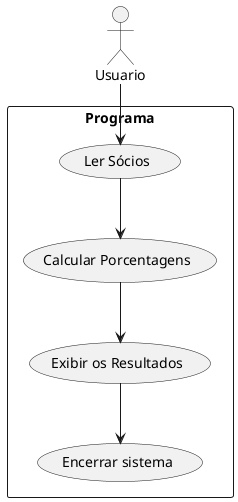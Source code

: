 @startuml diagrama_casoDeUso

actor Usuario

rectangle Programa {
  usecase "Ler Sócios"
  usecase "Calcular Porcentagens"
  usecase "Exibir os Resultados"
  usecase "Encerrar sistema"
}

Usuario --> (Ler Sócios)
(Ler Sócios) --> (Calcular Porcentagens)
(Calcular Porcentagens) --> (Exibir os Resultados)
(Exibir os Resultados) --> (Encerrar sistema)
@enduml